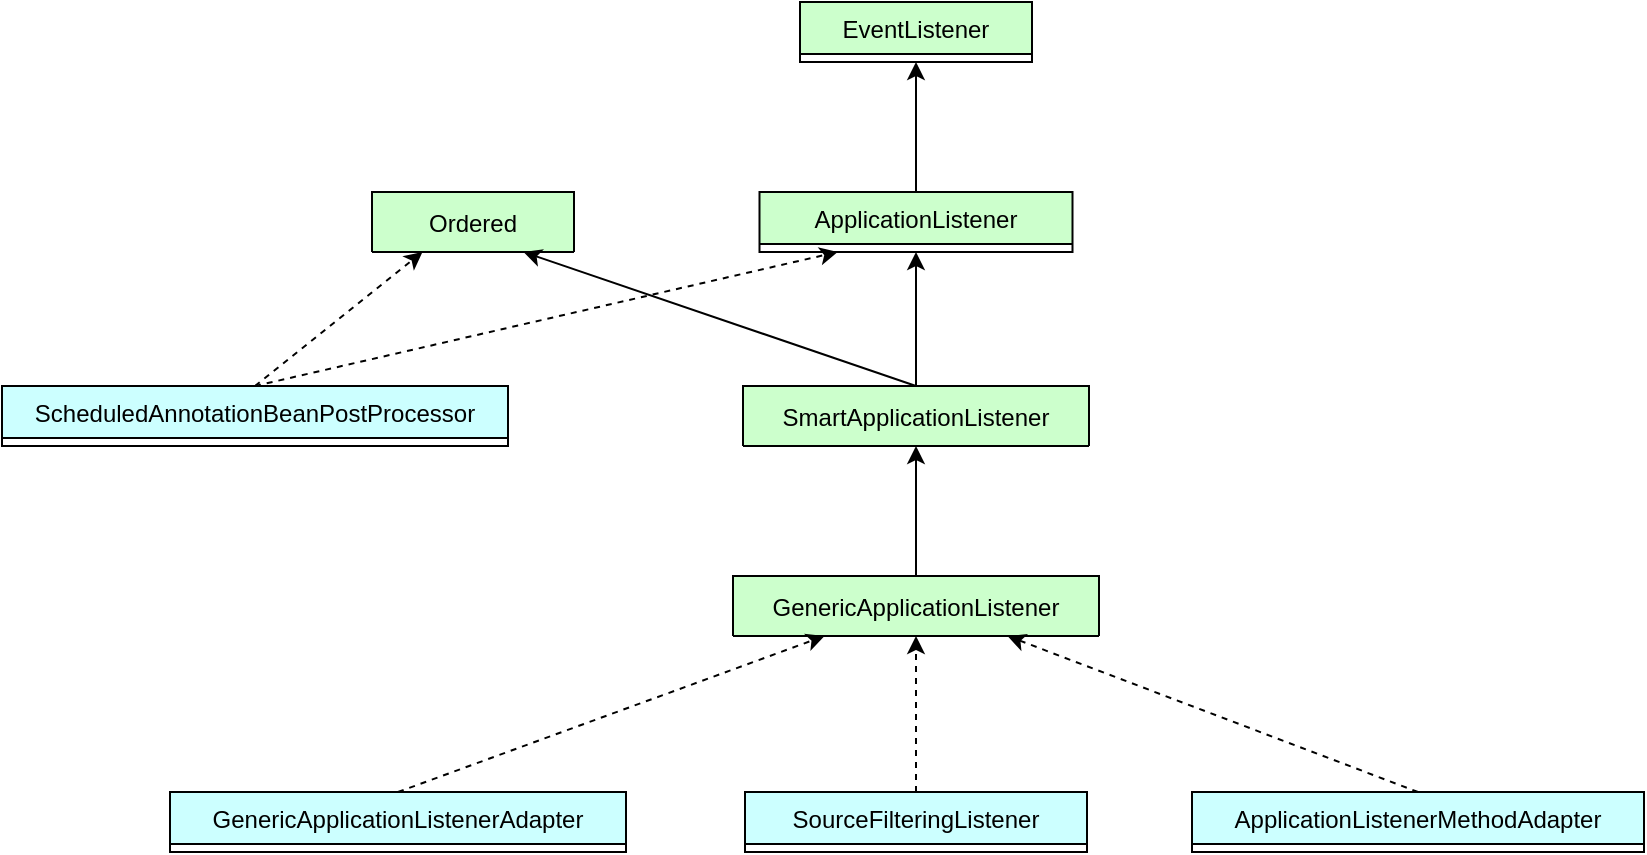 <mxfile version="20.2.6" type="github">
  <diagram id="aS9pjdUC0Do7hMSleVWt" name="第 1 页">
    <mxGraphModel dx="1422" dy="762" grid="0" gridSize="10" guides="1" tooltips="1" connect="1" arrows="1" fold="1" page="1" pageScale="1" pageWidth="1654" pageHeight="1169" background="none" math="0" shadow="0">
      <root>
        <mxCell id="0" />
        <mxCell id="1" parent="0" />
        <mxCell id="eDFqkNTLr4-eCkODvhOK-2" value="EventListener" style="swimlane;fontStyle=0;childLayout=stackLayout;horizontal=1;startSize=26;fillColor=#CCFFCC;horizontalStack=0;resizeParent=1;resizeParentMax=0;resizeLast=0;collapsible=1;marginBottom=0;direction=east;strokeColor=default;swimlaneLine=1;glass=0;rounded=0;shadow=0;" parent="1" vertex="1" collapsed="1">
          <mxGeometry x="734" y="137" width="116" height="30" as="geometry">
            <mxRectangle x="758" y="56" width="180" height="52" as="alternateBounds" />
          </mxGeometry>
        </mxCell>
        <mxCell id="eDFqkNTLr4-eCkODvhOK-3" value="" style="text;strokeColor=none;fillColor=#CCFFCC;align=left;verticalAlign=top;spacingLeft=4;spacingRight=4;overflow=hidden;rotatable=0;points=[[0,0.5],[1,0.5]];portConstraint=eastwest;" parent="eDFqkNTLr4-eCkODvhOK-2" vertex="1">
          <mxGeometry y="26" width="180" height="26" as="geometry" />
        </mxCell>
        <mxCell id="eDFqkNTLr4-eCkODvhOK-7" value="GenericApplicationListenerAdapter" style="swimlane;fontStyle=0;childLayout=stackLayout;horizontal=1;startSize=26;fillColor=#CCFFFF;horizontalStack=0;resizeParent=1;resizeParentMax=0;resizeLast=0;collapsible=1;marginBottom=0;direction=east;strokeColor=default;swimlaneLine=1;glass=0;rounded=0;shadow=0;" parent="1" vertex="1" collapsed="1">
          <mxGeometry x="419" y="532" width="228" height="30" as="geometry">
            <mxRectangle x="604" y="162" width="183" height="52" as="alternateBounds" />
          </mxGeometry>
        </mxCell>
        <mxCell id="eDFqkNTLr4-eCkODvhOK-8" value="" style="text;strokeColor=none;fillColor=#CCFFFF;align=left;verticalAlign=top;spacingLeft=4;spacingRight=4;overflow=hidden;rotatable=0;points=[[0,0.5],[1,0.5]];portConstraint=eastwest;" parent="eDFqkNTLr4-eCkODvhOK-7" vertex="1">
          <mxGeometry y="26" width="183" height="26" as="geometry" />
        </mxCell>
        <mxCell id="eDFqkNTLr4-eCkODvhOK-10" value="ApplicationListener" style="swimlane;fontStyle=0;childLayout=stackLayout;horizontal=1;startSize=26;fillColor=#CCFFCC;horizontalStack=0;resizeParent=1;resizeParentMax=0;resizeLast=0;collapsible=1;marginBottom=0;direction=east;strokeColor=default;swimlaneLine=1;glass=0;rounded=0;shadow=0;" parent="1" vertex="1" collapsed="1">
          <mxGeometry x="713.75" y="232" width="156.5" height="30" as="geometry">
            <mxRectangle x="955" y="162" width="180" height="52" as="alternateBounds" />
          </mxGeometry>
        </mxCell>
        <mxCell id="eDFqkNTLr4-eCkODvhOK-11" value="" style="text;strokeColor=none;fillColor=#CCFFCC;align=left;verticalAlign=top;spacingLeft=4;spacingRight=4;overflow=hidden;rotatable=0;points=[[0,0.5],[1,0.5]];portConstraint=eastwest;" parent="eDFqkNTLr4-eCkODvhOK-10" vertex="1">
          <mxGeometry y="26" width="180" height="26" as="geometry" />
        </mxCell>
        <mxCell id="7Skxqe6qiwIvJt9pbRk2-1" value="SmartApplicationListener" style="swimlane;fontStyle=0;childLayout=stackLayout;horizontal=1;startSize=30;fillColor=#CCFFCC;horizontalStack=0;resizeParent=1;resizeParentMax=0;resizeLast=0;collapsible=1;marginBottom=0;direction=east;strokeColor=default;swimlaneLine=1;glass=0;rounded=0;shadow=0;" vertex="1" collapsed="1" parent="1">
          <mxGeometry x="705.5" y="329" width="173" height="30" as="geometry">
            <mxRectangle x="955" y="162" width="180" height="52" as="alternateBounds" />
          </mxGeometry>
        </mxCell>
        <mxCell id="7Skxqe6qiwIvJt9pbRk2-2" value="" style="text;strokeColor=none;fillColor=#CCFFCC;align=left;verticalAlign=top;spacingLeft=4;spacingRight=4;overflow=hidden;rotatable=0;points=[[0,0.5],[1,0.5]];portConstraint=eastwest;" vertex="1" parent="7Skxqe6qiwIvJt9pbRk2-1">
          <mxGeometry y="26" width="180" height="26" as="geometry" />
        </mxCell>
        <mxCell id="7Skxqe6qiwIvJt9pbRk2-3" value="ScheduledAnnotationBeanPostProcessor" style="swimlane;fontStyle=0;childLayout=stackLayout;horizontal=1;startSize=26;fillColor=#CCFFFF;horizontalStack=0;resizeParent=1;resizeParentMax=0;resizeLast=0;collapsible=1;marginBottom=0;direction=east;strokeColor=default;swimlaneLine=1;glass=0;rounded=0;shadow=0;" vertex="1" collapsed="1" parent="1">
          <mxGeometry x="335" y="329" width="253" height="30" as="geometry">
            <mxRectangle x="604" y="162" width="183" height="52" as="alternateBounds" />
          </mxGeometry>
        </mxCell>
        <mxCell id="7Skxqe6qiwIvJt9pbRk2-4" value="" style="text;strokeColor=none;fillColor=#CCFFFF;align=left;verticalAlign=top;spacingLeft=4;spacingRight=4;overflow=hidden;rotatable=0;points=[[0,0.5],[1,0.5]];portConstraint=eastwest;" vertex="1" parent="7Skxqe6qiwIvJt9pbRk2-3">
          <mxGeometry y="26" width="183" height="26" as="geometry" />
        </mxCell>
        <mxCell id="7Skxqe6qiwIvJt9pbRk2-5" value="GenericApplicationListener" style="swimlane;fontStyle=0;childLayout=stackLayout;horizontal=1;startSize=30;fillColor=#CCFFCC;horizontalStack=0;resizeParent=1;resizeParentMax=0;resizeLast=0;collapsible=1;marginBottom=0;direction=east;strokeColor=default;swimlaneLine=1;glass=0;rounded=0;shadow=0;" vertex="1" collapsed="1" parent="1">
          <mxGeometry x="700.5" y="424" width="183" height="30" as="geometry">
            <mxRectangle x="955" y="162" width="180" height="52" as="alternateBounds" />
          </mxGeometry>
        </mxCell>
        <mxCell id="7Skxqe6qiwIvJt9pbRk2-6" value="" style="text;strokeColor=none;fillColor=#CCFFCC;align=left;verticalAlign=top;spacingLeft=4;spacingRight=4;overflow=hidden;rotatable=0;points=[[0,0.5],[1,0.5]];portConstraint=eastwest;" vertex="1" parent="7Skxqe6qiwIvJt9pbRk2-5">
          <mxGeometry y="26" width="180" height="26" as="geometry" />
        </mxCell>
        <mxCell id="7Skxqe6qiwIvJt9pbRk2-7" value="ApplicationListenerMethodAdapter" style="swimlane;fontStyle=0;childLayout=stackLayout;horizontal=1;startSize=26;fillColor=#CCFFFF;horizontalStack=0;resizeParent=1;resizeParentMax=0;resizeLast=0;collapsible=1;marginBottom=0;direction=east;strokeColor=default;swimlaneLine=1;glass=0;rounded=0;shadow=0;" vertex="1" collapsed="1" parent="1">
          <mxGeometry x="930" y="532" width="226" height="30" as="geometry">
            <mxRectangle x="604" y="162" width="183" height="52" as="alternateBounds" />
          </mxGeometry>
        </mxCell>
        <mxCell id="7Skxqe6qiwIvJt9pbRk2-8" value="" style="text;strokeColor=none;fillColor=#CCFFFF;align=left;verticalAlign=top;spacingLeft=4;spacingRight=4;overflow=hidden;rotatable=0;points=[[0,0.5],[1,0.5]];portConstraint=eastwest;" vertex="1" parent="7Skxqe6qiwIvJt9pbRk2-7">
          <mxGeometry y="26" width="183" height="26" as="geometry" />
        </mxCell>
        <mxCell id="7Skxqe6qiwIvJt9pbRk2-9" value="SourceFilteringListener" style="swimlane;fontStyle=0;childLayout=stackLayout;horizontal=1;startSize=26;fillColor=#CCFFFF;horizontalStack=0;resizeParent=1;resizeParentMax=0;resizeLast=0;collapsible=1;marginBottom=0;direction=east;strokeColor=default;swimlaneLine=1;glass=0;rounded=0;shadow=0;" vertex="1" collapsed="1" parent="1">
          <mxGeometry x="706.5" y="532" width="171" height="30" as="geometry">
            <mxRectangle x="604" y="162" width="183" height="52" as="alternateBounds" />
          </mxGeometry>
        </mxCell>
        <mxCell id="7Skxqe6qiwIvJt9pbRk2-10" value="" style="text;strokeColor=none;fillColor=#CCFFFF;align=left;verticalAlign=top;spacingLeft=4;spacingRight=4;overflow=hidden;rotatable=0;points=[[0,0.5],[1,0.5]];portConstraint=eastwest;" vertex="1" parent="7Skxqe6qiwIvJt9pbRk2-9">
          <mxGeometry y="26" width="183" height="26" as="geometry" />
        </mxCell>
        <mxCell id="7Skxqe6qiwIvJt9pbRk2-11" value="Ordered" style="swimlane;fontStyle=0;childLayout=stackLayout;horizontal=1;startSize=30;fillColor=#CCFFCC;horizontalStack=0;resizeParent=1;resizeParentMax=0;resizeLast=0;collapsible=1;marginBottom=0;direction=east;strokeColor=default;swimlaneLine=1;glass=0;rounded=0;shadow=0;" vertex="1" collapsed="1" parent="1">
          <mxGeometry x="520" y="232" width="101" height="30" as="geometry">
            <mxRectangle x="604" y="162" width="183" height="52" as="alternateBounds" />
          </mxGeometry>
        </mxCell>
        <mxCell id="7Skxqe6qiwIvJt9pbRk2-12" value="" style="text;strokeColor=none;fillColor=#CCFFFF;align=left;verticalAlign=top;spacingLeft=4;spacingRight=4;overflow=hidden;rotatable=0;points=[[0,0.5],[1,0.5]];portConstraint=eastwest;" vertex="1" parent="7Skxqe6qiwIvJt9pbRk2-11">
          <mxGeometry y="26" width="183" height="26" as="geometry" />
        </mxCell>
        <mxCell id="7Skxqe6qiwIvJt9pbRk2-17" value="" style="endArrow=classic;html=1;rounded=0;exitX=0.5;exitY=0;exitDx=0;exitDy=0;entryX=0.5;entryY=1;entryDx=0;entryDy=0;" edge="1" parent="1" source="7Skxqe6qiwIvJt9pbRk2-5" target="7Skxqe6qiwIvJt9pbRk2-1">
          <mxGeometry width="50" height="50" relative="1" as="geometry">
            <mxPoint x="282" y="202" as="sourcePoint" />
            <mxPoint x="409" y="118" as="targetPoint" />
          </mxGeometry>
        </mxCell>
        <mxCell id="7Skxqe6qiwIvJt9pbRk2-18" value="" style="endArrow=classic;html=1;rounded=0;exitX=0.5;exitY=0;exitDx=0;exitDy=0;entryX=0.75;entryY=1;entryDx=0;entryDy=0;" edge="1" parent="1" source="7Skxqe6qiwIvJt9pbRk2-1" target="7Skxqe6qiwIvJt9pbRk2-11">
          <mxGeometry width="50" height="50" relative="1" as="geometry">
            <mxPoint x="292" y="212" as="sourcePoint" />
            <mxPoint x="419" y="128" as="targetPoint" />
          </mxGeometry>
        </mxCell>
        <mxCell id="7Skxqe6qiwIvJt9pbRk2-19" value="" style="endArrow=classic;html=1;rounded=0;exitX=0.5;exitY=0;exitDx=0;exitDy=0;entryX=0.5;entryY=1;entryDx=0;entryDy=0;" edge="1" parent="1" source="7Skxqe6qiwIvJt9pbRk2-1" target="eDFqkNTLr4-eCkODvhOK-10">
          <mxGeometry width="50" height="50" relative="1" as="geometry">
            <mxPoint x="302" y="222" as="sourcePoint" />
            <mxPoint x="429" y="138" as="targetPoint" />
          </mxGeometry>
        </mxCell>
        <mxCell id="7Skxqe6qiwIvJt9pbRk2-20" value="" style="endArrow=classic;html=1;rounded=0;exitX=0.5;exitY=0;exitDx=0;exitDy=0;entryX=0.5;entryY=1;entryDx=0;entryDy=0;" edge="1" parent="1" source="eDFqkNTLr4-eCkODvhOK-10" target="eDFqkNTLr4-eCkODvhOK-2">
          <mxGeometry width="50" height="50" relative="1" as="geometry">
            <mxPoint x="312" y="232" as="sourcePoint" />
            <mxPoint x="439" y="148" as="targetPoint" />
          </mxGeometry>
        </mxCell>
        <mxCell id="7Skxqe6qiwIvJt9pbRk2-21" value="" style="endArrow=classic;html=1;rounded=0;dashed=1;exitX=0.5;exitY=0;exitDx=0;exitDy=0;entryX=0.25;entryY=1;entryDx=0;entryDy=0;" edge="1" parent="1" source="7Skxqe6qiwIvJt9pbRk2-3" target="eDFqkNTLr4-eCkODvhOK-10">
          <mxGeometry width="50" height="50" relative="1" as="geometry">
            <mxPoint x="226" y="143" as="sourcePoint" />
            <mxPoint x="347" y="73" as="targetPoint" />
          </mxGeometry>
        </mxCell>
        <mxCell id="7Skxqe6qiwIvJt9pbRk2-22" value="" style="endArrow=classic;html=1;rounded=0;dashed=1;exitX=0.5;exitY=0;exitDx=0;exitDy=0;entryX=0.25;entryY=1;entryDx=0;entryDy=0;" edge="1" parent="1" source="7Skxqe6qiwIvJt9pbRk2-3" target="7Skxqe6qiwIvJt9pbRk2-11">
          <mxGeometry width="50" height="50" relative="1" as="geometry">
            <mxPoint x="236" y="153" as="sourcePoint" />
            <mxPoint x="357" y="83" as="targetPoint" />
          </mxGeometry>
        </mxCell>
        <mxCell id="7Skxqe6qiwIvJt9pbRk2-25" value="" style="endArrow=classic;html=1;rounded=0;dashed=1;exitX=0.5;exitY=0;exitDx=0;exitDy=0;entryX=0.75;entryY=1;entryDx=0;entryDy=0;" edge="1" parent="1" source="7Skxqe6qiwIvJt9pbRk2-7" target="7Skxqe6qiwIvJt9pbRk2-5">
          <mxGeometry width="50" height="50" relative="1" as="geometry">
            <mxPoint x="226" y="143" as="sourcePoint" />
            <mxPoint x="347" y="73" as="targetPoint" />
          </mxGeometry>
        </mxCell>
        <mxCell id="7Skxqe6qiwIvJt9pbRk2-26" value="" style="endArrow=classic;html=1;rounded=0;dashed=1;exitX=0.5;exitY=0;exitDx=0;exitDy=0;entryX=0.5;entryY=1;entryDx=0;entryDy=0;" edge="1" parent="1" source="7Skxqe6qiwIvJt9pbRk2-9" target="7Skxqe6qiwIvJt9pbRk2-5">
          <mxGeometry width="50" height="50" relative="1" as="geometry">
            <mxPoint x="236" y="153" as="sourcePoint" />
            <mxPoint x="357" y="83" as="targetPoint" />
          </mxGeometry>
        </mxCell>
        <mxCell id="7Skxqe6qiwIvJt9pbRk2-27" value="" style="endArrow=classic;html=1;rounded=0;dashed=1;exitX=0.5;exitY=0;exitDx=0;exitDy=0;entryX=0.25;entryY=1;entryDx=0;entryDy=0;" edge="1" parent="1" source="eDFqkNTLr4-eCkODvhOK-7" target="7Skxqe6qiwIvJt9pbRk2-5">
          <mxGeometry width="50" height="50" relative="1" as="geometry">
            <mxPoint x="246" y="163" as="sourcePoint" />
            <mxPoint x="367" y="93" as="targetPoint" />
          </mxGeometry>
        </mxCell>
      </root>
    </mxGraphModel>
  </diagram>
</mxfile>
